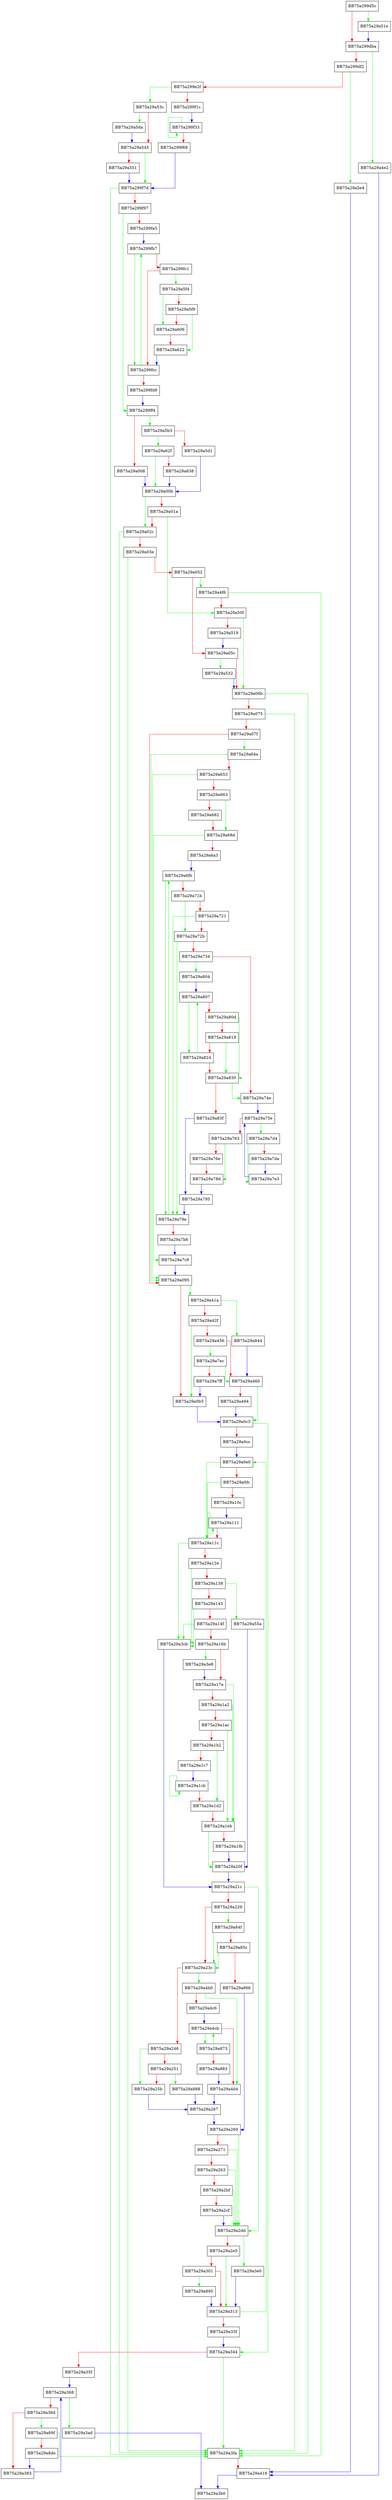 digraph sqlite3WhereBegin {
  node [shape="box"];
  graph [splines=ortho];
  BB75a299d5c -> BB75a29a51e [color="green"];
  BB75a299d5c -> BB75a299dba [color="red"];
  BB75a299dba -> BB75a29a4e2 [color="green"];
  BB75a299dba -> BB75a299df2 [color="red"];
  BB75a299df2 -> BB75a29a5e4 [color="green"];
  BB75a299df2 -> BB75a299e2f [color="red"];
  BB75a299e2f -> BB75a29a53c [color="green"];
  BB75a299e2f -> BB75a299f1c [color="red"];
  BB75a299f1c -> BB75a299f33 [color="blue"];
  BB75a299f33 -> BB75a299f33 [color="green"];
  BB75a299f33 -> BB75a299f68 [color="red"];
  BB75a299f68 -> BB75a299f7d [color="blue"];
  BB75a299f7d -> BB75a29a3fa [color="green"];
  BB75a299f7d -> BB75a299f97 [color="red"];
  BB75a299f97 -> BB75a299ff4 [color="green"];
  BB75a299f97 -> BB75a299fa5 [color="red"];
  BB75a299fa5 -> BB75a299fb7 [color="blue"];
  BB75a299fb7 -> BB75a299fcc [color="green"];
  BB75a299fb7 -> BB75a299fc1 [color="red"];
  BB75a299fc1 -> BB75a29a5f4 [color="green"];
  BB75a299fc1 -> BB75a299fcc [color="red"];
  BB75a299fcc -> BB75a299fb7 [color="green"];
  BB75a299fcc -> BB75a299fd9 [color="red"];
  BB75a299fd9 -> BB75a299ff4 [color="blue"];
  BB75a299ff4 -> BB75a29a5b3 [color="green"];
  BB75a299ff4 -> BB75a29a008 [color="red"];
  BB75a29a008 -> BB75a29a00b [color="blue"];
  BB75a29a00b -> BB75a29a02c [color="green"];
  BB75a29a00b -> BB75a29a01a [color="red"];
  BB75a29a01a -> BB75a29a50f [color="green"];
  BB75a29a01a -> BB75a29a02c [color="red"];
  BB75a29a02c -> BB75a29a3fa [color="green"];
  BB75a29a02c -> BB75a29a03e [color="red"];
  BB75a29a03e -> BB75a29a3fa [color="green"];
  BB75a29a03e -> BB75a29a052 [color="red"];
  BB75a29a052 -> BB75a29a4f6 [color="green"];
  BB75a29a052 -> BB75a29a05c [color="red"];
  BB75a29a05c -> BB75a29a532 [color="green"];
  BB75a29a05c -> BB75a29a06b [color="red"];
  BB75a29a06b -> BB75a29a3fa [color="green"];
  BB75a29a06b -> BB75a29a075 [color="red"];
  BB75a29a075 -> BB75a29a3fa [color="green"];
  BB75a29a075 -> BB75a29a07f [color="red"];
  BB75a29a07f -> BB75a29a64a [color="green"];
  BB75a29a07f -> BB75a29a095 [color="red"];
  BB75a29a095 -> BB75a29a41a [color="green"];
  BB75a29a095 -> BB75a29a0b5 [color="red"];
  BB75a29a0b5 -> BB75a29a0c3 [color="blue"];
  BB75a29a0c3 -> BB75a29a344 [color="green"];
  BB75a29a0c3 -> BB75a29a0cc [color="red"];
  BB75a29a0cc -> BB75a29a0e0 [color="blue"];
  BB75a29a0e0 -> BB75a29a11c [color="green"];
  BB75a29a0e0 -> BB75a29a0fc [color="red"];
  BB75a29a0fc -> BB75a29a11c [color="green"];
  BB75a29a0fc -> BB75a29a10c [color="red"];
  BB75a29a10c -> BB75a29a111 [color="blue"];
  BB75a29a111 -> BB75a29a111 [color="green"];
  BB75a29a111 -> BB75a29a11c [color="red"];
  BB75a29a11c -> BB75a29a3cb [color="green"];
  BB75a29a11c -> BB75a29a12e [color="red"];
  BB75a29a12e -> BB75a29a3cb [color="green"];
  BB75a29a12e -> BB75a29a138 [color="red"];
  BB75a29a138 -> BB75a29a55a [color="green"];
  BB75a29a138 -> BB75a29a145 [color="red"];
  BB75a29a145 -> BB75a29a3cb [color="green"];
  BB75a29a145 -> BB75a29a14f [color="red"];
  BB75a29a14f -> BB75a29a3cb [color="green"];
  BB75a29a14f -> BB75a29a16b [color="red"];
  BB75a29a16b -> BB75a29a3e8 [color="green"];
  BB75a29a16b -> BB75a29a17a [color="red"];
  BB75a29a17a -> BB75a29a1eb [color="green"];
  BB75a29a17a -> BB75a29a1a2 [color="red"];
  BB75a29a1a2 -> BB75a29a1eb [color="green"];
  BB75a29a1a2 -> BB75a29a1ac [color="red"];
  BB75a29a1ac -> BB75a29a1eb [color="green"];
  BB75a29a1ac -> BB75a29a1b2 [color="red"];
  BB75a29a1b2 -> BB75a29a1d2 [color="green"];
  BB75a29a1b2 -> BB75a29a1c7 [color="red"];
  BB75a29a1c7 -> BB75a29a1cb [color="blue"];
  BB75a29a1cb -> BB75a29a1cb [color="green"];
  BB75a29a1cb -> BB75a29a1d2 [color="red"];
  BB75a29a1d2 -> BB75a29a1eb [color="red"];
  BB75a29a1eb -> BB75a29a20f [color="green"];
  BB75a29a1eb -> BB75a29a1fb [color="red"];
  BB75a29a1fb -> BB75a29a20f [color="blue"];
  BB75a29a20f -> BB75a29a21c [color="blue"];
  BB75a29a21c -> BB75a29a2dd [color="green"];
  BB75a29a21c -> BB75a29a229 [color="red"];
  BB75a29a229 -> BB75a29a84f [color="green"];
  BB75a29a229 -> BB75a29a23c [color="red"];
  BB75a29a23c -> BB75a29a4b0 [color="green"];
  BB75a29a23c -> BB75a29a246 [color="red"];
  BB75a29a246 -> BB75a29a25b [color="green"];
  BB75a29a246 -> BB75a29a251 [color="red"];
  BB75a29a251 -> BB75a29a888 [color="green"];
  BB75a29a251 -> BB75a29a25b [color="red"];
  BB75a29a25b -> BB75a29a267 [color="blue"];
  BB75a29a267 -> BB75a29a269 [color="blue"];
  BB75a29a269 -> BB75a29a2dd [color="green"];
  BB75a29a269 -> BB75a29a271 [color="red"];
  BB75a29a271 -> BB75a29a2dd [color="green"];
  BB75a29a271 -> BB75a29a2b3 [color="red"];
  BB75a29a2b3 -> BB75a29a2dd [color="green"];
  BB75a29a2b3 -> BB75a29a2bf [color="red"];
  BB75a29a2bf -> BB75a29a2dd [color="green"];
  BB75a29a2bf -> BB75a29a2cf [color="red"];
  BB75a29a2cf -> BB75a29a2dd [color="blue"];
  BB75a29a2dd -> BB75a29a3e0 [color="green"];
  BB75a29a2dd -> BB75a29a2e5 [color="red"];
  BB75a29a2e5 -> BB75a29a313 [color="green"];
  BB75a29a2e5 -> BB75a29a301 [color="red"];
  BB75a29a301 -> BB75a29a895 [color="green"];
  BB75a29a301 -> BB75a29a313 [color="red"];
  BB75a29a313 -> BB75a29a0e0 [color="green"];
  BB75a29a313 -> BB75a29a33f [color="red"];
  BB75a29a33f -> BB75a29a344 [color="blue"];
  BB75a29a344 -> BB75a29a3fa [color="green"];
  BB75a29a344 -> BB75a29a35f [color="red"];
  BB75a29a35f -> BB75a29a368 [color="blue"];
  BB75a29a368 -> BB75a29a3ad [color="green"];
  BB75a29a368 -> BB75a29a36d [color="red"];
  BB75a29a36d -> BB75a29a89f [color="green"];
  BB75a29a36d -> BB75a29a383 [color="red"];
  BB75a29a383 -> BB75a29a368 [color="blue"];
  BB75a29a3ad -> BB75a29a3b0 [color="blue"];
  BB75a29a3cb -> BB75a29a21c [color="blue"];
  BB75a29a3e0 -> BB75a29a313 [color="blue"];
  BB75a29a3e8 -> BB75a29a17a [color="blue"];
  BB75a29a3fa -> BB75a29a416 [color="red"];
  BB75a29a416 -> BB75a29a3b0 [color="blue"];
  BB75a29a41a -> BB75a29a844 [color="green"];
  BB75a29a41a -> BB75a29a42f [color="red"];
  BB75a29a42f -> BB75a29a0b5 [color="green"];
  BB75a29a42f -> BB75a29a456 [color="red"];
  BB75a29a456 -> BB75a29a7ec [color="green"];
  BB75a29a456 -> BB75a29a460 [color="red"];
  BB75a29a460 -> BB75a29a0c3 [color="green"];
  BB75a29a460 -> BB75a29a494 [color="red"];
  BB75a29a494 -> BB75a29a0c3 [color="blue"];
  BB75a29a4b0 -> BB75a29a4d4 [color="green"];
  BB75a29a4b0 -> BB75a29a4c6 [color="red"];
  BB75a29a4c6 -> BB75a29a4cb [color="blue"];
  BB75a29a4cb -> BB75a29a873 [color="green"];
  BB75a29a4cb -> BB75a29a4d4 [color="red"];
  BB75a29a4d4 -> BB75a29a267 [color="blue"];
  BB75a29a4e2 -> BB75a29a416 [color="blue"];
  BB75a29a4f6 -> BB75a29a3fa [color="green"];
  BB75a29a4f6 -> BB75a29a50f [color="red"];
  BB75a29a50f -> BB75a29a06b [color="green"];
  BB75a29a50f -> BB75a29a519 [color="red"];
  BB75a29a519 -> BB75a29a05c [color="blue"];
  BB75a29a51e -> BB75a299dba [color="blue"];
  BB75a29a532 -> BB75a29a06b [color="blue"];
  BB75a29a53c -> BB75a29a5da [color="green"];
  BB75a29a53c -> BB75a29a545 [color="red"];
  BB75a29a545 -> BB75a299f7d [color="green"];
  BB75a29a545 -> BB75a29a551 [color="red"];
  BB75a29a551 -> BB75a299f7d [color="blue"];
  BB75a29a55a -> BB75a29a20f [color="blue"];
  BB75a29a5b3 -> BB75a29a62f [color="green"];
  BB75a29a5b3 -> BB75a29a5d1 [color="red"];
  BB75a29a5d1 -> BB75a29a00b [color="blue"];
  BB75a29a5da -> BB75a29a545 [color="blue"];
  BB75a29a5e4 -> BB75a29a416 [color="blue"];
  BB75a29a5f4 -> BB75a29a606 [color="green"];
  BB75a29a5f4 -> BB75a29a5f9 [color="red"];
  BB75a29a5f9 -> BB75a29a622 [color="green"];
  BB75a29a5f9 -> BB75a29a606 [color="red"];
  BB75a29a606 -> BB75a29a622 [color="red"];
  BB75a29a622 -> BB75a299fcc [color="blue"];
  BB75a29a62f -> BB75a29a00b [color="green"];
  BB75a29a62f -> BB75a29a638 [color="red"];
  BB75a29a638 -> BB75a29a00b [color="blue"];
  BB75a29a64a -> BB75a29a095 [color="green"];
  BB75a29a64a -> BB75a29a653 [color="red"];
  BB75a29a653 -> BB75a29a095 [color="green"];
  BB75a29a653 -> BB75a29a663 [color="red"];
  BB75a29a663 -> BB75a29a68d [color="green"];
  BB75a29a663 -> BB75a29a682 [color="red"];
  BB75a29a682 -> BB75a29a68d [color="red"];
  BB75a29a68d -> BB75a29a7c9 [color="green"];
  BB75a29a68d -> BB75a29a6a3 [color="red"];
  BB75a29a6a3 -> BB75a29a6fb [color="blue"];
  BB75a29a6fb -> BB75a29a79e [color="green"];
  BB75a29a6fb -> BB75a29a71b [color="red"];
  BB75a29a71b -> BB75a29a72b [color="green"];
  BB75a29a71b -> BB75a29a721 [color="red"];
  BB75a29a721 -> BB75a29a79e [color="green"];
  BB75a29a721 -> BB75a29a72b [color="red"];
  BB75a29a72b -> BB75a29a79e [color="green"];
  BB75a29a72b -> BB75a29a734 [color="red"];
  BB75a29a734 -> BB75a29a804 [color="green"];
  BB75a29a734 -> BB75a29a74e [color="red"];
  BB75a29a74e -> BB75a29a75e [color="blue"];
  BB75a29a75e -> BB75a29a7d4 [color="green"];
  BB75a29a75e -> BB75a29a763 [color="red"];
  BB75a29a763 -> BB75a29a78d [color="green"];
  BB75a29a763 -> BB75a29a76e [color="red"];
  BB75a29a76e -> BB75a29a78d [color="red"];
  BB75a29a78d -> BB75a29a795 [color="blue"];
  BB75a29a795 -> BB75a29a79e [color="blue"];
  BB75a29a79e -> BB75a29a6fb [color="green"];
  BB75a29a79e -> BB75a29a7b6 [color="red"];
  BB75a29a7b6 -> BB75a29a7c9 [color="blue"];
  BB75a29a7c9 -> BB75a29a095 [color="blue"];
  BB75a29a7d4 -> BB75a29a7e3 [color="green"];
  BB75a29a7d4 -> BB75a29a7da [color="red"];
  BB75a29a7da -> BB75a29a7e3 [color="blue"];
  BB75a29a7e3 -> BB75a29a75e [color="blue"];
  BB75a29a7ec -> BB75a29a460 [color="green"];
  BB75a29a7ec -> BB75a29a7ff [color="red"];
  BB75a29a7ff -> BB75a29a0b5 [color="blue"];
  BB75a29a804 -> BB75a29a807 [color="blue"];
  BB75a29a807 -> BB75a29a824 [color="green"];
  BB75a29a807 -> BB75a29a80d [color="red"];
  BB75a29a80d -> BB75a29a830 [color="green"];
  BB75a29a80d -> BB75a29a819 [color="red"];
  BB75a29a819 -> BB75a29a830 [color="green"];
  BB75a29a819 -> BB75a29a824 [color="red"];
  BB75a29a824 -> BB75a29a807 [color="green"];
  BB75a29a824 -> BB75a29a830 [color="red"];
  BB75a29a830 -> BB75a29a74e [color="green"];
  BB75a29a830 -> BB75a29a83f [color="red"];
  BB75a29a83f -> BB75a29a795 [color="blue"];
  BB75a29a844 -> BB75a29a460 [color="blue"];
  BB75a29a84f -> BB75a29a23c [color="green"];
  BB75a29a84f -> BB75a29a85c [color="red"];
  BB75a29a85c -> BB75a29a23c [color="green"];
  BB75a29a85c -> BB75a29a866 [color="red"];
  BB75a29a866 -> BB75a29a269 [color="blue"];
  BB75a29a873 -> BB75a29a4cb [color="green"];
  BB75a29a873 -> BB75a29a883 [color="red"];
  BB75a29a883 -> BB75a29a4d4 [color="blue"];
  BB75a29a888 -> BB75a29a267 [color="blue"];
  BB75a29a895 -> BB75a29a313 [color="blue"];
  BB75a29a89f -> BB75a29a3fa [color="green"];
  BB75a29a89f -> BB75a29a8de [color="red"];
  BB75a29a8de -> BB75a29a383 [color="blue"];
}